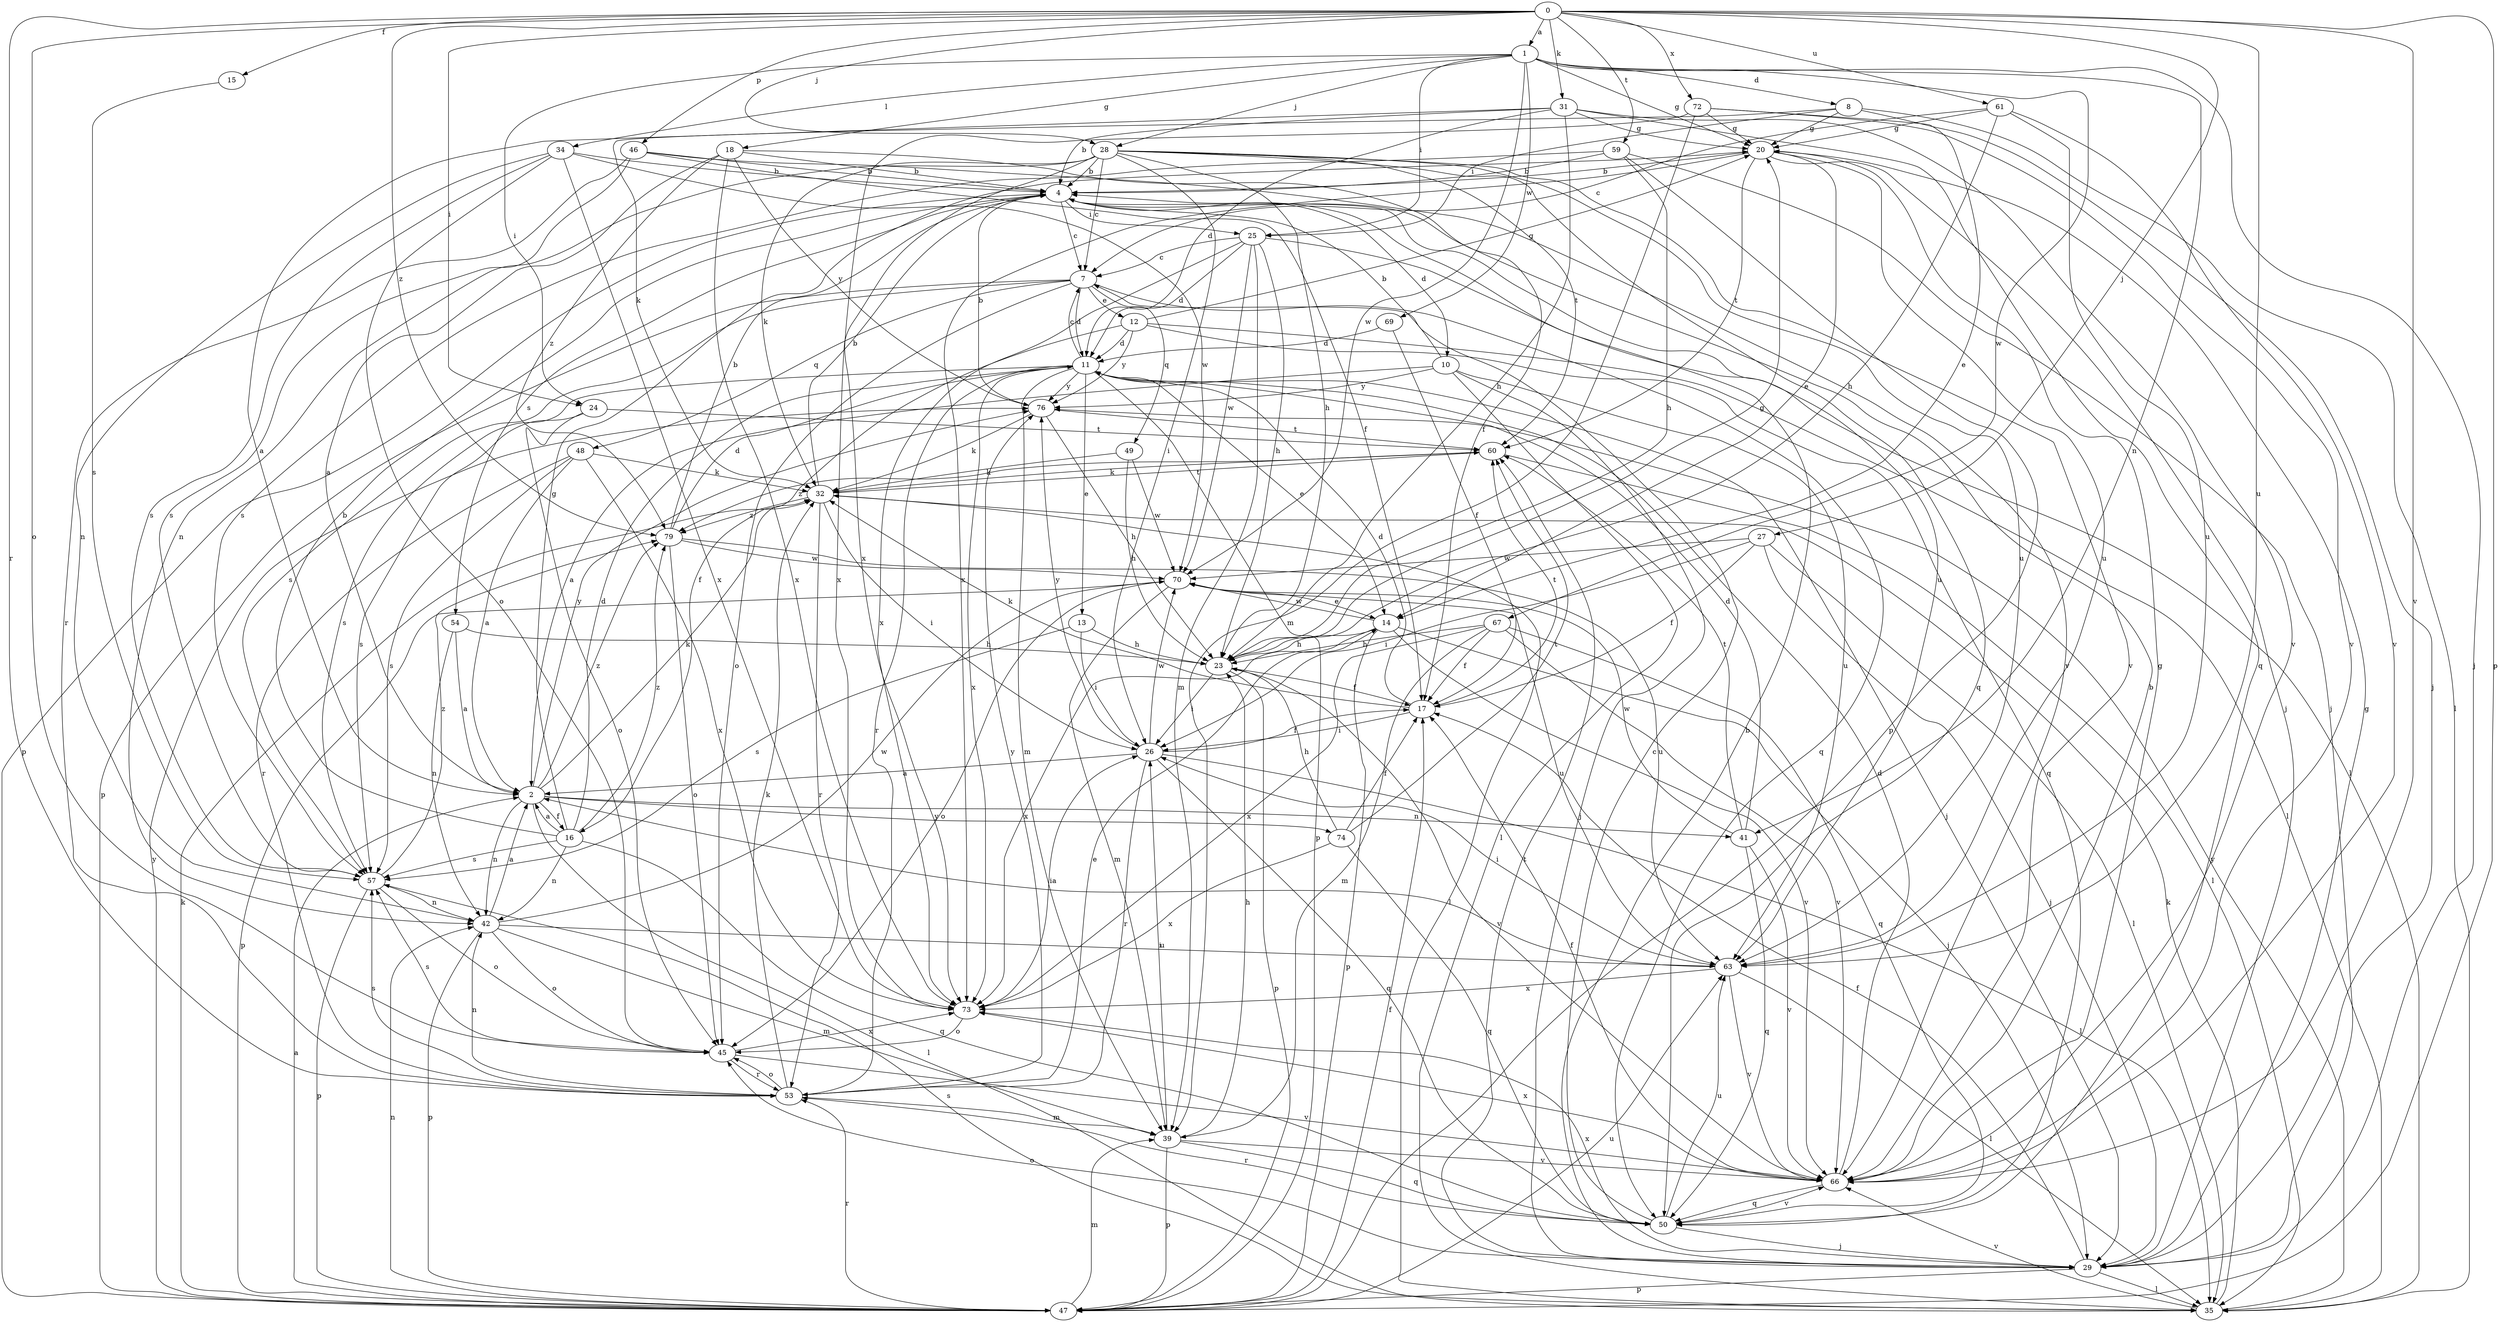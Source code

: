 strict digraph  {
0;
1;
2;
4;
7;
8;
10;
11;
12;
13;
14;
15;
16;
17;
18;
20;
23;
24;
25;
26;
27;
28;
29;
31;
32;
34;
35;
39;
41;
42;
45;
46;
47;
48;
49;
50;
53;
54;
57;
59;
60;
61;
63;
66;
67;
69;
70;
72;
73;
74;
76;
79;
0 -> 1  [label=a];
0 -> 15  [label=f];
0 -> 24  [label=i];
0 -> 27  [label=j];
0 -> 28  [label=j];
0 -> 31  [label=k];
0 -> 45  [label=o];
0 -> 46  [label=p];
0 -> 47  [label=p];
0 -> 53  [label=r];
0 -> 59  [label=t];
0 -> 61  [label=u];
0 -> 63  [label=u];
0 -> 66  [label=v];
0 -> 72  [label=x];
0 -> 79  [label=z];
1 -> 8  [label=d];
1 -> 18  [label=g];
1 -> 20  [label=g];
1 -> 24  [label=i];
1 -> 25  [label=i];
1 -> 28  [label=j];
1 -> 29  [label=j];
1 -> 34  [label=l];
1 -> 41  [label=n];
1 -> 67  [label=w];
1 -> 69  [label=w];
1 -> 70  [label=w];
2 -> 16  [label=f];
2 -> 32  [label=k];
2 -> 35  [label=l];
2 -> 41  [label=n];
2 -> 42  [label=n];
2 -> 74  [label=y];
2 -> 76  [label=y];
2 -> 79  [label=z];
4 -> 7  [label=c];
4 -> 10  [label=d];
4 -> 25  [label=i];
4 -> 47  [label=p];
4 -> 54  [label=s];
4 -> 63  [label=u];
7 -> 11  [label=d];
7 -> 12  [label=e];
7 -> 45  [label=o];
7 -> 47  [label=p];
7 -> 48  [label=q];
7 -> 49  [label=q];
7 -> 50  [label=q];
7 -> 57  [label=s];
8 -> 20  [label=g];
8 -> 25  [label=i];
8 -> 29  [label=j];
8 -> 32  [label=k];
8 -> 35  [label=l];
10 -> 2  [label=a];
10 -> 4  [label=b];
10 -> 29  [label=j];
10 -> 35  [label=l];
10 -> 63  [label=u];
10 -> 76  [label=y];
11 -> 7  [label=c];
11 -> 13  [label=e];
11 -> 14  [label=e];
11 -> 29  [label=j];
11 -> 39  [label=m];
11 -> 47  [label=p];
11 -> 53  [label=r];
11 -> 57  [label=s];
11 -> 73  [label=x];
11 -> 76  [label=y];
12 -> 11  [label=d];
12 -> 16  [label=f];
12 -> 20  [label=g];
12 -> 35  [label=l];
12 -> 50  [label=q];
12 -> 76  [label=y];
13 -> 23  [label=h];
13 -> 26  [label=i];
13 -> 57  [label=s];
14 -> 23  [label=h];
14 -> 29  [label=j];
14 -> 47  [label=p];
14 -> 66  [label=v];
14 -> 70  [label=w];
14 -> 73  [label=x];
15 -> 57  [label=s];
16 -> 2  [label=a];
16 -> 4  [label=b];
16 -> 11  [label=d];
16 -> 20  [label=g];
16 -> 42  [label=n];
16 -> 50  [label=q];
16 -> 57  [label=s];
16 -> 79  [label=z];
17 -> 11  [label=d];
17 -> 26  [label=i];
17 -> 32  [label=k];
17 -> 60  [label=t];
18 -> 2  [label=a];
18 -> 4  [label=b];
18 -> 17  [label=f];
18 -> 73  [label=x];
18 -> 76  [label=y];
18 -> 79  [label=z];
20 -> 4  [label=b];
20 -> 14  [label=e];
20 -> 29  [label=j];
20 -> 60  [label=t];
20 -> 63  [label=u];
20 -> 73  [label=x];
23 -> 17  [label=f];
23 -> 20  [label=g];
23 -> 26  [label=i];
23 -> 47  [label=p];
23 -> 66  [label=v];
24 -> 45  [label=o];
24 -> 57  [label=s];
24 -> 60  [label=t];
25 -> 7  [label=c];
25 -> 11  [label=d];
25 -> 23  [label=h];
25 -> 35  [label=l];
25 -> 39  [label=m];
25 -> 70  [label=w];
25 -> 73  [label=x];
26 -> 2  [label=a];
26 -> 17  [label=f];
26 -> 35  [label=l];
26 -> 50  [label=q];
26 -> 53  [label=r];
26 -> 70  [label=w];
26 -> 76  [label=y];
27 -> 17  [label=f];
27 -> 26  [label=i];
27 -> 29  [label=j];
27 -> 35  [label=l];
27 -> 70  [label=w];
28 -> 4  [label=b];
28 -> 7  [label=c];
28 -> 23  [label=h];
28 -> 26  [label=i];
28 -> 32  [label=k];
28 -> 42  [label=n];
28 -> 50  [label=q];
28 -> 60  [label=t];
28 -> 63  [label=u];
28 -> 66  [label=v];
28 -> 73  [label=x];
29 -> 4  [label=b];
29 -> 17  [label=f];
29 -> 20  [label=g];
29 -> 35  [label=l];
29 -> 45  [label=o];
29 -> 47  [label=p];
29 -> 60  [label=t];
29 -> 73  [label=x];
31 -> 2  [label=a];
31 -> 4  [label=b];
31 -> 11  [label=d];
31 -> 20  [label=g];
31 -> 23  [label=h];
31 -> 50  [label=q];
31 -> 66  [label=v];
32 -> 4  [label=b];
32 -> 26  [label=i];
32 -> 35  [label=l];
32 -> 53  [label=r];
32 -> 60  [label=t];
32 -> 79  [label=z];
34 -> 4  [label=b];
34 -> 42  [label=n];
34 -> 45  [label=o];
34 -> 57  [label=s];
34 -> 70  [label=w];
34 -> 73  [label=x];
35 -> 32  [label=k];
35 -> 57  [label=s];
35 -> 66  [label=v];
35 -> 76  [label=y];
39 -> 23  [label=h];
39 -> 26  [label=i];
39 -> 47  [label=p];
39 -> 50  [label=q];
39 -> 66  [label=v];
41 -> 11  [label=d];
41 -> 50  [label=q];
41 -> 60  [label=t];
41 -> 66  [label=v];
41 -> 70  [label=w];
42 -> 2  [label=a];
42 -> 39  [label=m];
42 -> 45  [label=o];
42 -> 47  [label=p];
42 -> 63  [label=u];
42 -> 70  [label=w];
45 -> 53  [label=r];
45 -> 57  [label=s];
45 -> 66  [label=v];
45 -> 73  [label=x];
46 -> 4  [label=b];
46 -> 17  [label=f];
46 -> 53  [label=r];
46 -> 57  [label=s];
46 -> 66  [label=v];
47 -> 2  [label=a];
47 -> 17  [label=f];
47 -> 32  [label=k];
47 -> 39  [label=m];
47 -> 42  [label=n];
47 -> 53  [label=r];
47 -> 63  [label=u];
47 -> 76  [label=y];
48 -> 2  [label=a];
48 -> 32  [label=k];
48 -> 53  [label=r];
48 -> 57  [label=s];
48 -> 73  [label=x];
49 -> 23  [label=h];
49 -> 32  [label=k];
49 -> 70  [label=w];
50 -> 7  [label=c];
50 -> 29  [label=j];
50 -> 53  [label=r];
50 -> 63  [label=u];
50 -> 66  [label=v];
53 -> 14  [label=e];
53 -> 32  [label=k];
53 -> 39  [label=m];
53 -> 42  [label=n];
53 -> 45  [label=o];
53 -> 57  [label=s];
53 -> 76  [label=y];
54 -> 2  [label=a];
54 -> 23  [label=h];
54 -> 42  [label=n];
57 -> 42  [label=n];
57 -> 45  [label=o];
57 -> 47  [label=p];
57 -> 79  [label=z];
59 -> 4  [label=b];
59 -> 23  [label=h];
59 -> 29  [label=j];
59 -> 47  [label=p];
59 -> 57  [label=s];
60 -> 32  [label=k];
60 -> 35  [label=l];
60 -> 79  [label=z];
61 -> 7  [label=c];
61 -> 20  [label=g];
61 -> 23  [label=h];
61 -> 63  [label=u];
61 -> 66  [label=v];
63 -> 2  [label=a];
63 -> 26  [label=i];
63 -> 35  [label=l];
63 -> 66  [label=v];
63 -> 73  [label=x];
66 -> 4  [label=b];
66 -> 11  [label=d];
66 -> 17  [label=f];
66 -> 20  [label=g];
66 -> 50  [label=q];
66 -> 73  [label=x];
67 -> 17  [label=f];
67 -> 23  [label=h];
67 -> 39  [label=m];
67 -> 50  [label=q];
67 -> 66  [label=v];
67 -> 73  [label=x];
69 -> 11  [label=d];
69 -> 17  [label=f];
70 -> 14  [label=e];
70 -> 39  [label=m];
70 -> 45  [label=o];
70 -> 47  [label=p];
70 -> 63  [label=u];
72 -> 14  [label=e];
72 -> 20  [label=g];
72 -> 39  [label=m];
72 -> 66  [label=v];
72 -> 73  [label=x];
73 -> 26  [label=i];
73 -> 45  [label=o];
74 -> 17  [label=f];
74 -> 23  [label=h];
74 -> 50  [label=q];
74 -> 60  [label=t];
74 -> 73  [label=x];
76 -> 4  [label=b];
76 -> 23  [label=h];
76 -> 32  [label=k];
76 -> 60  [label=t];
79 -> 4  [label=b];
79 -> 11  [label=d];
79 -> 45  [label=o];
79 -> 63  [label=u];
79 -> 70  [label=w];
}
